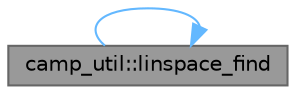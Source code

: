 digraph "camp_util::linspace_find"
{
 // LATEX_PDF_SIZE
  bgcolor="transparent";
  edge [fontname=Helvetica,fontsize=10,labelfontname=Helvetica,labelfontsize=10];
  node [fontname=Helvetica,fontsize=10,shape=box,height=0.2,width=0.4];
  rankdir="LR";
  Node1 [label="camp_util::linspace_find",height=0.2,width=0.4,color="gray40", fillcolor="grey60", style="filled", fontcolor="black",tooltip="Find the position of a real number in a 1D linear array."];
  Node1 -> Node1 [color="steelblue1",style="solid"];
}
